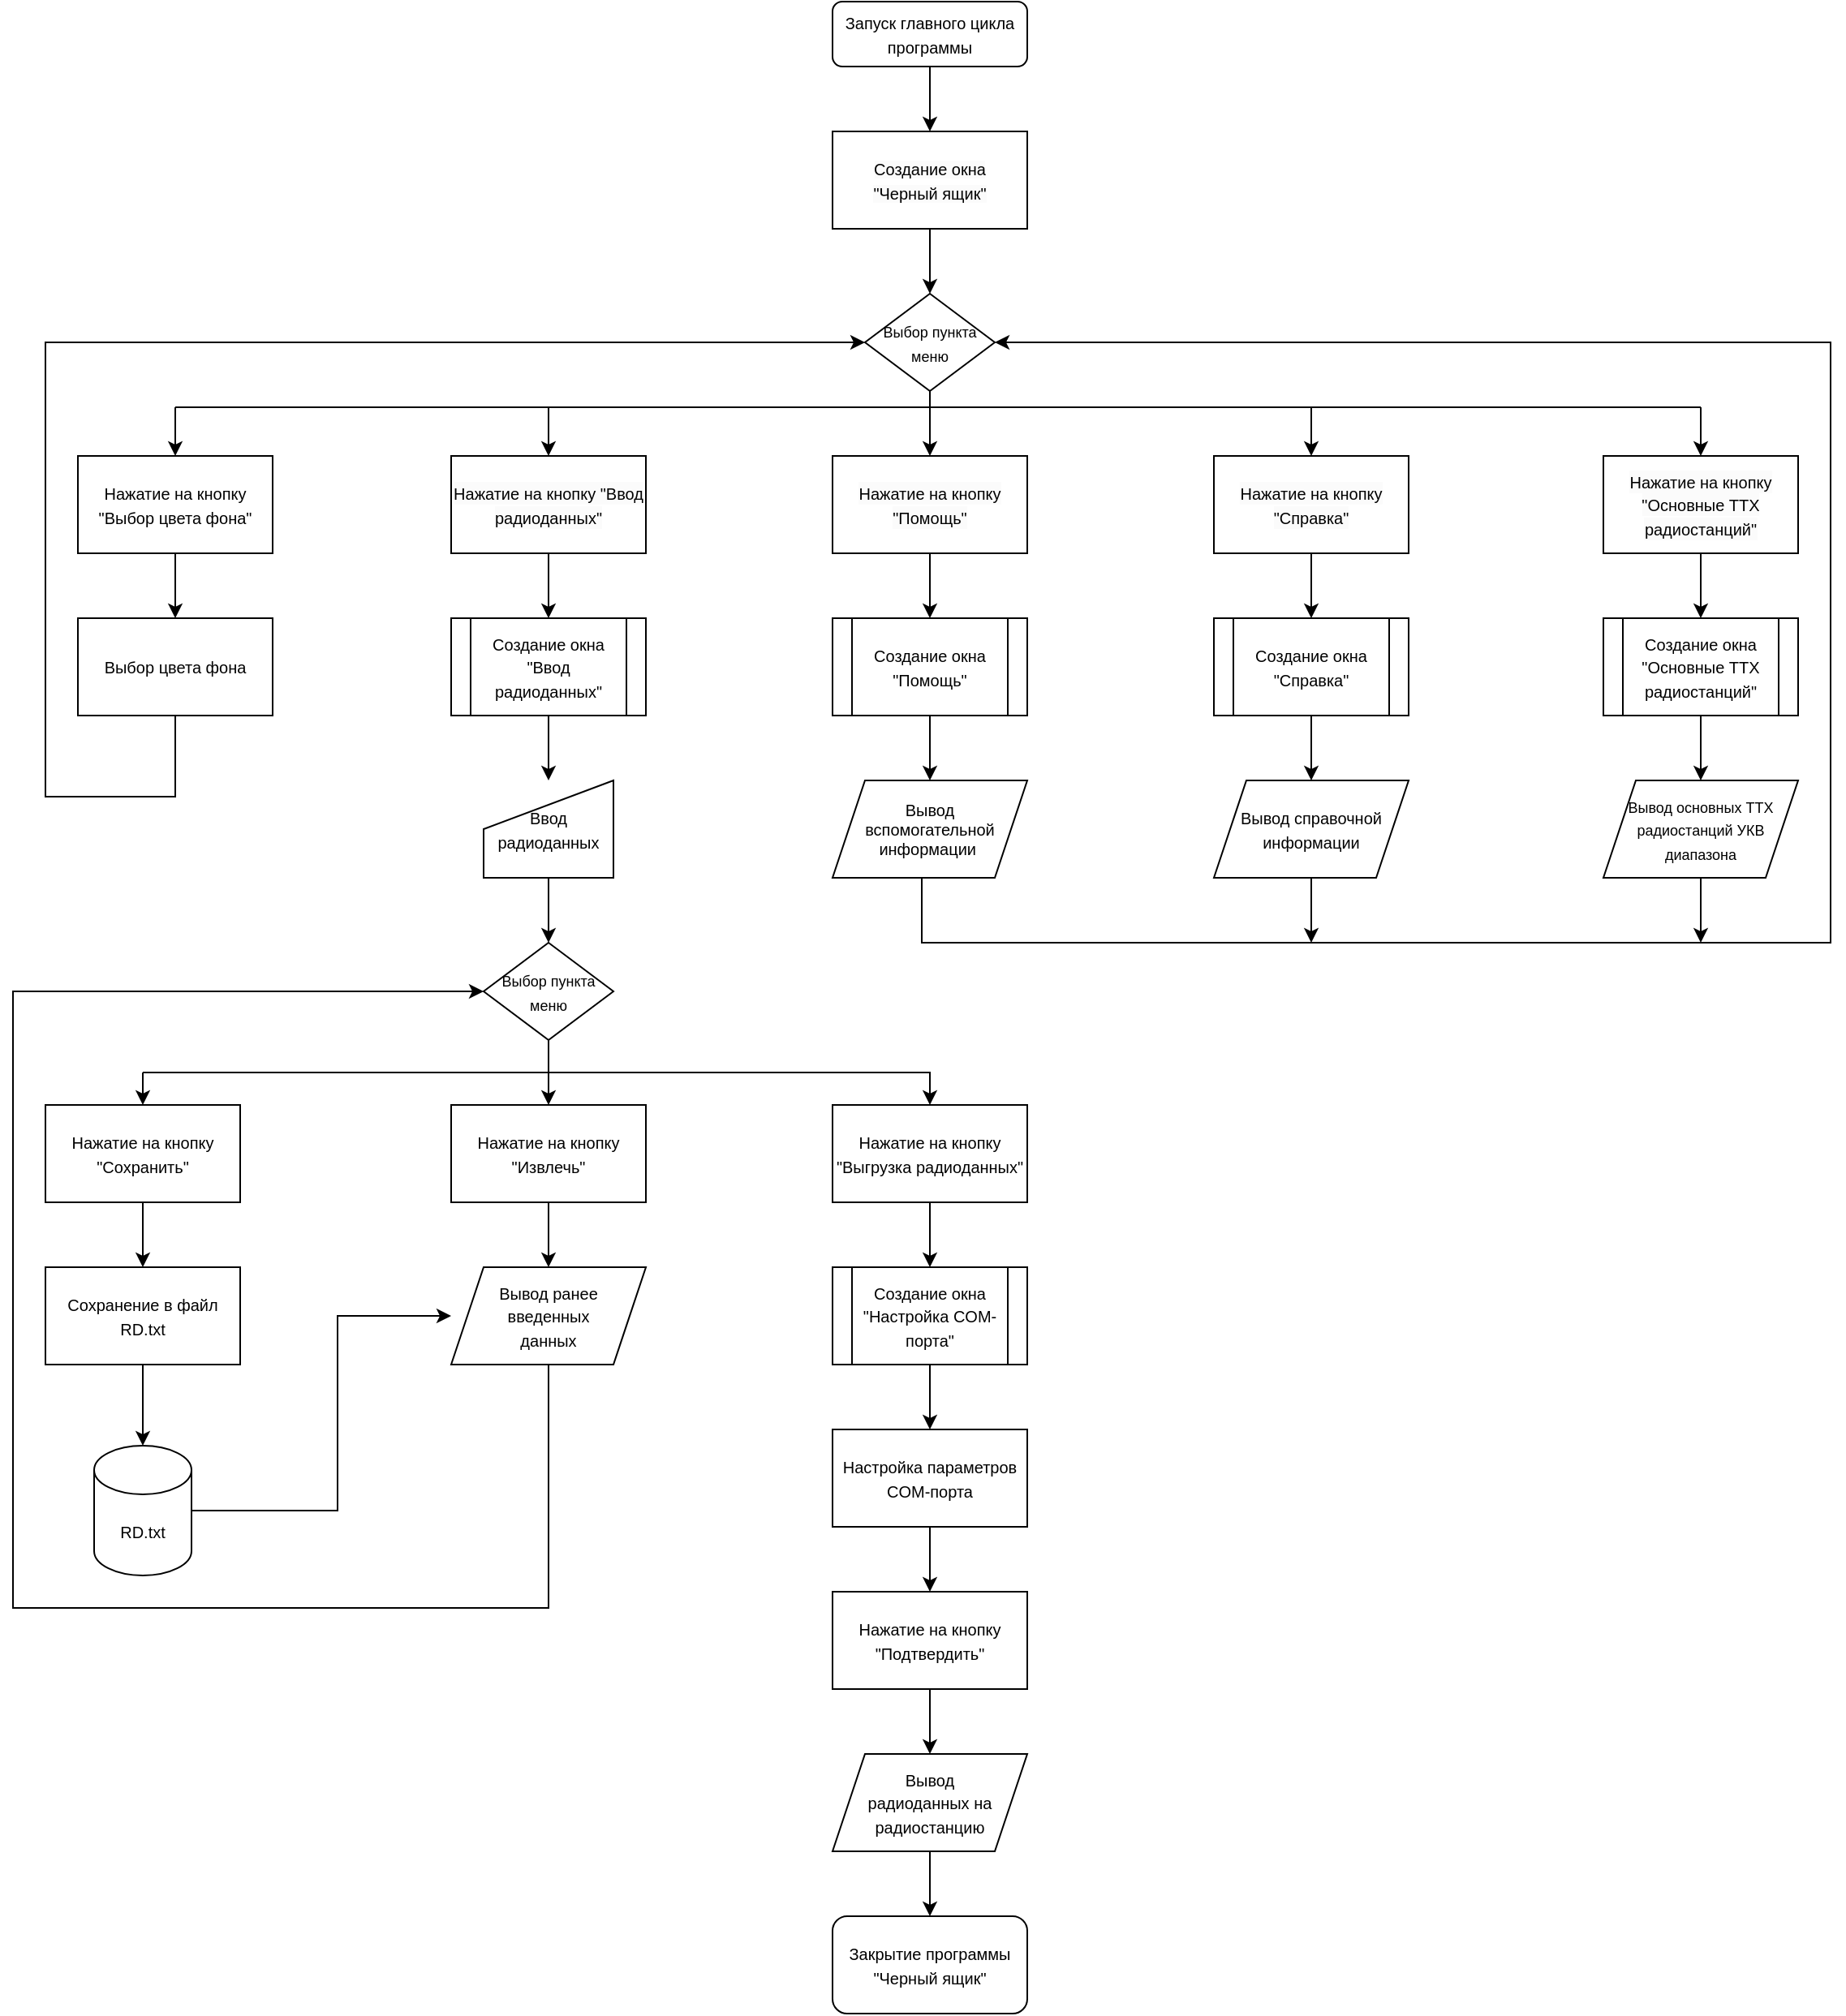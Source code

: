 <mxfile version="21.2.9" type="github">
  <diagram id="C5RBs43oDa-KdzZeNtuy" name="Page-1">
    <mxGraphModel dx="2004" dy="1090" grid="1" gridSize="10" guides="1" tooltips="1" connect="1" arrows="1" fold="1" page="1" pageScale="1" pageWidth="1169" pageHeight="1654" math="0" shadow="0">
      <root>
        <mxCell id="WIyWlLk6GJQsqaUBKTNV-0" />
        <mxCell id="WIyWlLk6GJQsqaUBKTNV-1" parent="WIyWlLk6GJQsqaUBKTNV-0" />
        <mxCell id="-kIi8g26bvnQtu60hCo--4" value="" style="edgeStyle=orthogonalEdgeStyle;rounded=0;orthogonalLoop=1;jettySize=auto;html=1;" edge="1" parent="WIyWlLk6GJQsqaUBKTNV-1" source="WIyWlLk6GJQsqaUBKTNV-3" target="-kIi8g26bvnQtu60hCo--0">
          <mxGeometry relative="1" as="geometry" />
        </mxCell>
        <mxCell id="WIyWlLk6GJQsqaUBKTNV-3" value="&lt;font style=&quot;font-size: 10px;&quot;&gt;Запуск главного цикла программы&lt;/font&gt;" style="rounded=1;whiteSpace=wrap;html=1;fontSize=12;glass=0;strokeWidth=1;shadow=0;" parent="WIyWlLk6GJQsqaUBKTNV-1" vertex="1">
          <mxGeometry x="525" y="30" width="120" height="40" as="geometry" />
        </mxCell>
        <mxCell id="-kIi8g26bvnQtu60hCo--0" value="&lt;font style=&quot;font-size: 10px;&quot;&gt;&lt;span style=&quot;color: rgb(0, 0, 0); font-family: Helvetica; font-style: normal; font-variant-ligatures: normal; font-variant-caps: normal; font-weight: 400; letter-spacing: normal; orphans: 2; text-indent: 0px; text-transform: none; widows: 2; word-spacing: 0px; -webkit-text-stroke-width: 0px; background-color: rgb(251, 251, 251); text-decoration-thickness: initial; text-decoration-style: initial; text-decoration-color: initial; float: none; display: inline !important;&quot;&gt;Создание окна &lt;br&gt;&quot;Черный ящик&quot;&lt;/span&gt;&lt;br&gt;&lt;/font&gt;" style="rounded=0;whiteSpace=wrap;html=1;" vertex="1" parent="WIyWlLk6GJQsqaUBKTNV-1">
          <mxGeometry x="525" y="110" width="120" height="60" as="geometry" />
        </mxCell>
        <mxCell id="-kIi8g26bvnQtu60hCo--62" value="" style="edgeStyle=orthogonalEdgeStyle;rounded=0;orthogonalLoop=1;jettySize=auto;html=1;" edge="1" parent="WIyWlLk6GJQsqaUBKTNV-1" source="-kIi8g26bvnQtu60hCo--6" target="-kIi8g26bvnQtu60hCo--61">
          <mxGeometry relative="1" as="geometry" />
        </mxCell>
        <mxCell id="-kIi8g26bvnQtu60hCo--6" value="&lt;font style=&quot;font-size: 10px;&quot;&gt;Нажатие на кнопку &quot;Выбор цвета фона&quot;&lt;/font&gt;" style="rounded=0;whiteSpace=wrap;html=1;" vertex="1" parent="WIyWlLk6GJQsqaUBKTNV-1">
          <mxGeometry x="60" y="310" width="120" height="60" as="geometry" />
        </mxCell>
        <mxCell id="-kIi8g26bvnQtu60hCo--63" value="" style="edgeStyle=orthogonalEdgeStyle;rounded=0;orthogonalLoop=1;jettySize=auto;html=1;" edge="1" parent="WIyWlLk6GJQsqaUBKTNV-1" source="-kIi8g26bvnQtu60hCo--7" target="-kIi8g26bvnQtu60hCo--26">
          <mxGeometry relative="1" as="geometry" />
        </mxCell>
        <mxCell id="-kIi8g26bvnQtu60hCo--7" value="&lt;span style=&quot;color: rgb(0, 0, 0); font-family: Helvetica; font-style: normal; font-variant-ligatures: normal; font-variant-caps: normal; font-weight: 400; letter-spacing: normal; orphans: 2; text-align: center; text-indent: 0px; text-transform: none; widows: 2; word-spacing: 0px; -webkit-text-stroke-width: 0px; background-color: rgb(251, 251, 251); text-decoration-thickness: initial; text-decoration-style: initial; text-decoration-color: initial; float: none; display: inline !important;&quot;&gt;&lt;font style=&quot;font-size: 10px;&quot;&gt;Нажатие на кнопку &quot;Ввод радиоданных&quot;&lt;/font&gt;&lt;/span&gt;" style="rounded=0;whiteSpace=wrap;html=1;" vertex="1" parent="WIyWlLk6GJQsqaUBKTNV-1">
          <mxGeometry x="290" y="310" width="120" height="60" as="geometry" />
        </mxCell>
        <mxCell id="-kIi8g26bvnQtu60hCo--64" value="" style="edgeStyle=orthogonalEdgeStyle;rounded=0;orthogonalLoop=1;jettySize=auto;html=1;" edge="1" parent="WIyWlLk6GJQsqaUBKTNV-1" source="-kIi8g26bvnQtu60hCo--8" target="-kIi8g26bvnQtu60hCo--27">
          <mxGeometry relative="1" as="geometry" />
        </mxCell>
        <mxCell id="-kIi8g26bvnQtu60hCo--8" value="&lt;span style=&quot;color: rgb(0, 0, 0); font-family: Helvetica; font-style: normal; font-variant-ligatures: normal; font-variant-caps: normal; font-weight: 400; letter-spacing: normal; orphans: 2; text-align: center; text-indent: 0px; text-transform: none; widows: 2; word-spacing: 0px; -webkit-text-stroke-width: 0px; background-color: rgb(251, 251, 251); text-decoration-thickness: initial; text-decoration-style: initial; text-decoration-color: initial; float: none; display: inline !important;&quot;&gt;&lt;font style=&quot;font-size: 10px;&quot;&gt;Нажатие на кнопку &quot;Помощь&quot;&lt;/font&gt;&lt;/span&gt;" style="rounded=0;whiteSpace=wrap;html=1;" vertex="1" parent="WIyWlLk6GJQsqaUBKTNV-1">
          <mxGeometry x="525" y="310" width="120" height="60" as="geometry" />
        </mxCell>
        <mxCell id="-kIi8g26bvnQtu60hCo--65" value="" style="edgeStyle=orthogonalEdgeStyle;rounded=0;orthogonalLoop=1;jettySize=auto;html=1;" edge="1" parent="WIyWlLk6GJQsqaUBKTNV-1" source="-kIi8g26bvnQtu60hCo--9" target="-kIi8g26bvnQtu60hCo--28">
          <mxGeometry relative="1" as="geometry" />
        </mxCell>
        <mxCell id="-kIi8g26bvnQtu60hCo--9" value="&lt;span style=&quot;color: rgb(0, 0, 0); font-family: Helvetica; font-style: normal; font-variant-ligatures: normal; font-variant-caps: normal; font-weight: 400; letter-spacing: normal; orphans: 2; text-align: center; text-indent: 0px; text-transform: none; widows: 2; word-spacing: 0px; -webkit-text-stroke-width: 0px; background-color: rgb(251, 251, 251); text-decoration-thickness: initial; text-decoration-style: initial; text-decoration-color: initial; float: none; display: inline !important;&quot;&gt;&lt;font style=&quot;font-size: 10px;&quot;&gt;Нажатие на кнопку &quot;Справка&quot;&lt;/font&gt;&lt;/span&gt;" style="rounded=0;whiteSpace=wrap;html=1;" vertex="1" parent="WIyWlLk6GJQsqaUBKTNV-1">
          <mxGeometry x="760" y="310" width="120" height="60" as="geometry" />
        </mxCell>
        <mxCell id="-kIi8g26bvnQtu60hCo--18" value="" style="edgeStyle=orthogonalEdgeStyle;rounded=0;orthogonalLoop=1;jettySize=auto;html=1;" edge="1" parent="WIyWlLk6GJQsqaUBKTNV-1" source="-kIi8g26bvnQtu60hCo--0" target="-kIi8g26bvnQtu60hCo--5">
          <mxGeometry relative="1" as="geometry">
            <mxPoint x="419" y="180" as="sourcePoint" />
            <mxPoint x="419" y="240" as="targetPoint" />
          </mxGeometry>
        </mxCell>
        <mxCell id="-kIi8g26bvnQtu60hCo--5" value="&lt;font style=&quot;font-size: 9px;&quot;&gt;Выбор пункта меню&lt;/font&gt;" style="rhombus;whiteSpace=wrap;html=1;" vertex="1" parent="WIyWlLk6GJQsqaUBKTNV-1">
          <mxGeometry x="545" y="210" width="80" height="60" as="geometry" />
        </mxCell>
        <mxCell id="-kIi8g26bvnQtu60hCo--66" value="" style="edgeStyle=orthogonalEdgeStyle;rounded=0;orthogonalLoop=1;jettySize=auto;html=1;" edge="1" parent="WIyWlLk6GJQsqaUBKTNV-1" source="-kIi8g26bvnQtu60hCo--23" target="-kIi8g26bvnQtu60hCo--29">
          <mxGeometry relative="1" as="geometry" />
        </mxCell>
        <mxCell id="-kIi8g26bvnQtu60hCo--23" value="&lt;span style=&quot;color: rgb(0, 0, 0); font-family: Helvetica; font-style: normal; font-variant-ligatures: normal; font-variant-caps: normal; font-weight: 400; letter-spacing: normal; orphans: 2; text-align: center; text-indent: 0px; text-transform: none; widows: 2; word-spacing: 0px; -webkit-text-stroke-width: 0px; background-color: rgb(251, 251, 251); text-decoration-thickness: initial; text-decoration-style: initial; text-decoration-color: initial; float: none; display: inline !important;&quot;&gt;&lt;font style=&quot;font-size: 10px;&quot;&gt;Нажатие на кнопку &quot;Основные ТТХ радиостанций&quot;&lt;/font&gt;&lt;/span&gt;" style="rounded=0;whiteSpace=wrap;html=1;" vertex="1" parent="WIyWlLk6GJQsqaUBKTNV-1">
          <mxGeometry x="1000" y="310" width="120" height="60" as="geometry" />
        </mxCell>
        <mxCell id="-kIi8g26bvnQtu60hCo--35" value="" style="edgeStyle=orthogonalEdgeStyle;rounded=0;orthogonalLoop=1;jettySize=auto;html=1;" edge="1" parent="WIyWlLk6GJQsqaUBKTNV-1" source="-kIi8g26bvnQtu60hCo--26" target="-kIi8g26bvnQtu60hCo--30">
          <mxGeometry relative="1" as="geometry" />
        </mxCell>
        <mxCell id="-kIi8g26bvnQtu60hCo--26" value="&lt;font style=&quot;font-size: 10px;&quot;&gt;Создание окна &quot;Ввод радиоданных&quot;&lt;/font&gt;" style="shape=process;whiteSpace=wrap;html=1;backgroundOutline=1;" vertex="1" parent="WIyWlLk6GJQsqaUBKTNV-1">
          <mxGeometry x="290" y="410" width="120" height="60" as="geometry" />
        </mxCell>
        <mxCell id="-kIi8g26bvnQtu60hCo--69" value="" style="edgeStyle=orthogonalEdgeStyle;rounded=0;orthogonalLoop=1;jettySize=auto;html=1;" edge="1" parent="WIyWlLk6GJQsqaUBKTNV-1" source="-kIi8g26bvnQtu60hCo--27" target="-kIi8g26bvnQtu60hCo--42">
          <mxGeometry relative="1" as="geometry" />
        </mxCell>
        <mxCell id="-kIi8g26bvnQtu60hCo--27" value="&lt;font style=&quot;font-size: 10px;&quot;&gt;Создание окна &quot;Помощь&quot;&lt;/font&gt;" style="shape=process;whiteSpace=wrap;html=1;backgroundOutline=1;" vertex="1" parent="WIyWlLk6GJQsqaUBKTNV-1">
          <mxGeometry x="525" y="410" width="120" height="60" as="geometry" />
        </mxCell>
        <mxCell id="-kIi8g26bvnQtu60hCo--68" value="" style="edgeStyle=orthogonalEdgeStyle;rounded=0;orthogonalLoop=1;jettySize=auto;html=1;" edge="1" parent="WIyWlLk6GJQsqaUBKTNV-1" source="-kIi8g26bvnQtu60hCo--28" target="-kIi8g26bvnQtu60hCo--43">
          <mxGeometry relative="1" as="geometry" />
        </mxCell>
        <mxCell id="-kIi8g26bvnQtu60hCo--28" value="&lt;font style=&quot;font-size: 10px;&quot;&gt;Создание окна &quot;Справка&quot;&lt;/font&gt;" style="shape=process;whiteSpace=wrap;html=1;backgroundOutline=1;" vertex="1" parent="WIyWlLk6GJQsqaUBKTNV-1">
          <mxGeometry x="760" y="410" width="120" height="60" as="geometry" />
        </mxCell>
        <mxCell id="-kIi8g26bvnQtu60hCo--67" value="" style="edgeStyle=orthogonalEdgeStyle;rounded=0;orthogonalLoop=1;jettySize=auto;html=1;" edge="1" parent="WIyWlLk6GJQsqaUBKTNV-1" source="-kIi8g26bvnQtu60hCo--29" target="-kIi8g26bvnQtu60hCo--44">
          <mxGeometry relative="1" as="geometry" />
        </mxCell>
        <mxCell id="-kIi8g26bvnQtu60hCo--29" value="&lt;font style=&quot;font-size: 10px;&quot;&gt;Создание окна &quot;Основные ТТХ радиостанций&quot;&lt;/font&gt;" style="shape=process;whiteSpace=wrap;html=1;backgroundOutline=1;" vertex="1" parent="WIyWlLk6GJQsqaUBKTNV-1">
          <mxGeometry x="1000" y="410" width="120" height="60" as="geometry" />
        </mxCell>
        <mxCell id="-kIi8g26bvnQtu60hCo--70" value="" style="edgeStyle=orthogonalEdgeStyle;rounded=0;orthogonalLoop=1;jettySize=auto;html=1;" edge="1" parent="WIyWlLk6GJQsqaUBKTNV-1" source="-kIi8g26bvnQtu60hCo--30" target="-kIi8g26bvnQtu60hCo--45">
          <mxGeometry relative="1" as="geometry" />
        </mxCell>
        <mxCell id="-kIi8g26bvnQtu60hCo--30" value="&lt;font style=&quot;font-size: 10px;&quot;&gt;Ввод радиоданных&lt;/font&gt;" style="shape=manualInput;whiteSpace=wrap;html=1;align=center;" vertex="1" parent="WIyWlLk6GJQsqaUBKTNV-1">
          <mxGeometry x="310" y="510" width="80" height="60" as="geometry" />
        </mxCell>
        <mxCell id="-kIi8g26bvnQtu60hCo--42" value="&lt;font style=&quot;font-size: 10px;&quot;&gt;Вывод &lt;br&gt;вспомогательной информации&amp;nbsp;&lt;/font&gt;" style="shape=parallelogram;perimeter=parallelogramPerimeter;whiteSpace=wrap;html=1;fixedSize=1;fontSize=10;" vertex="1" parent="WIyWlLk6GJQsqaUBKTNV-1">
          <mxGeometry x="525" y="510" width="120" height="60" as="geometry" />
        </mxCell>
        <mxCell id="-kIi8g26bvnQtu60hCo--43" value="&lt;font style=&quot;font-size: 10px;&quot;&gt;Вывод справочной информации&lt;/font&gt;" style="shape=parallelogram;perimeter=parallelogramPerimeter;whiteSpace=wrap;html=1;fixedSize=1;" vertex="1" parent="WIyWlLk6GJQsqaUBKTNV-1">
          <mxGeometry x="760" y="510" width="120" height="60" as="geometry" />
        </mxCell>
        <mxCell id="-kIi8g26bvnQtu60hCo--44" value="&lt;font style=&quot;font-size: 9px;&quot;&gt;Вывод основных ТТХ радиостанций УКВ диапазона&lt;/font&gt;" style="shape=parallelogram;perimeter=parallelogramPerimeter;whiteSpace=wrap;html=1;fixedSize=1;" vertex="1" parent="WIyWlLk6GJQsqaUBKTNV-1">
          <mxGeometry x="1000" y="510" width="120" height="60" as="geometry" />
        </mxCell>
        <mxCell id="-kIi8g26bvnQtu60hCo--45" value="&lt;font style=&quot;font-size: 9px;&quot;&gt;Выбор пункта меню&lt;/font&gt;" style="rhombus;whiteSpace=wrap;html=1;" vertex="1" parent="WIyWlLk6GJQsqaUBKTNV-1">
          <mxGeometry x="310" y="610" width="80" height="60" as="geometry" />
        </mxCell>
        <mxCell id="-kIi8g26bvnQtu60hCo--94" value="" style="edgeStyle=orthogonalEdgeStyle;rounded=0;orthogonalLoop=1;jettySize=auto;html=1;" edge="1" parent="WIyWlLk6GJQsqaUBKTNV-1" source="-kIi8g26bvnQtu60hCo--47">
          <mxGeometry relative="1" as="geometry">
            <mxPoint x="350" y="810" as="targetPoint" />
          </mxGeometry>
        </mxCell>
        <mxCell id="-kIi8g26bvnQtu60hCo--47" value="&lt;font style=&quot;font-size: 10px;&quot;&gt;Нажатие на кнопку &quot;Извлечь&quot;&lt;/font&gt;" style="rounded=0;whiteSpace=wrap;html=1;" vertex="1" parent="WIyWlLk6GJQsqaUBKTNV-1">
          <mxGeometry x="290" y="710" width="120" height="60" as="geometry" />
        </mxCell>
        <mxCell id="-kIi8g26bvnQtu60hCo--59" value="" style="edgeStyle=orthogonalEdgeStyle;rounded=0;orthogonalLoop=1;jettySize=auto;html=1;" edge="1" parent="WIyWlLk6GJQsqaUBKTNV-1" source="-kIi8g26bvnQtu60hCo--48" target="-kIi8g26bvnQtu60hCo--58">
          <mxGeometry relative="1" as="geometry" />
        </mxCell>
        <mxCell id="-kIi8g26bvnQtu60hCo--48" value="&lt;font style=&quot;font-size: 10px;&quot;&gt;Нажатие на кнопку &quot;Сохранить&quot;&lt;/font&gt;" style="rounded=0;whiteSpace=wrap;html=1;" vertex="1" parent="WIyWlLk6GJQsqaUBKTNV-1">
          <mxGeometry x="40" y="710" width="120" height="60" as="geometry" />
        </mxCell>
        <mxCell id="-kIi8g26bvnQtu60hCo--100" value="" style="edgeStyle=orthogonalEdgeStyle;rounded=0;orthogonalLoop=1;jettySize=auto;html=1;" edge="1" parent="WIyWlLk6GJQsqaUBKTNV-1" source="-kIi8g26bvnQtu60hCo--49" target="-kIi8g26bvnQtu60hCo--55">
          <mxGeometry relative="1" as="geometry" />
        </mxCell>
        <mxCell id="-kIi8g26bvnQtu60hCo--49" value="&lt;font style=&quot;font-size: 10px;&quot;&gt;Нажатие на кнопку &quot;Выгрузка радиоданных&quot;&lt;/font&gt;" style="rounded=0;whiteSpace=wrap;html=1;" vertex="1" parent="WIyWlLk6GJQsqaUBKTNV-1">
          <mxGeometry x="525" y="710" width="120" height="60" as="geometry" />
        </mxCell>
        <mxCell id="-kIi8g26bvnQtu60hCo--102" value="" style="edgeStyle=orthogonalEdgeStyle;rounded=0;orthogonalLoop=1;jettySize=auto;html=1;" edge="1" parent="WIyWlLk6GJQsqaUBKTNV-1" source="-kIi8g26bvnQtu60hCo--55" target="-kIi8g26bvnQtu60hCo--101">
          <mxGeometry relative="1" as="geometry" />
        </mxCell>
        <mxCell id="-kIi8g26bvnQtu60hCo--55" value="&lt;font style=&quot;font-size: 10px;&quot;&gt;Создание окна &quot;Настройка COM-порта&quot;&lt;/font&gt;" style="shape=process;whiteSpace=wrap;html=1;backgroundOutline=1;" vertex="1" parent="WIyWlLk6GJQsqaUBKTNV-1">
          <mxGeometry x="525" y="810" width="120" height="60" as="geometry" />
        </mxCell>
        <mxCell id="-kIi8g26bvnQtu60hCo--57" value="&lt;font style=&quot;font-size: 10px;&quot;&gt;RD.txt&lt;/font&gt;" style="shape=cylinder3;whiteSpace=wrap;html=1;boundedLbl=1;backgroundOutline=1;size=15;" vertex="1" parent="WIyWlLk6GJQsqaUBKTNV-1">
          <mxGeometry x="70" y="920" width="60" height="80" as="geometry" />
        </mxCell>
        <mxCell id="-kIi8g26bvnQtu60hCo--60" value="" style="edgeStyle=orthogonalEdgeStyle;rounded=0;orthogonalLoop=1;jettySize=auto;html=1;" edge="1" parent="WIyWlLk6GJQsqaUBKTNV-1" source="-kIi8g26bvnQtu60hCo--58" target="-kIi8g26bvnQtu60hCo--57">
          <mxGeometry relative="1" as="geometry" />
        </mxCell>
        <mxCell id="-kIi8g26bvnQtu60hCo--58" value="&lt;font style=&quot;font-size: 10px;&quot;&gt;Сохранение в файл RD.txt&lt;/font&gt;" style="rounded=0;whiteSpace=wrap;html=1;" vertex="1" parent="WIyWlLk6GJQsqaUBKTNV-1">
          <mxGeometry x="40" y="810" width="120" height="60" as="geometry" />
        </mxCell>
        <mxCell id="-kIi8g26bvnQtu60hCo--61" value="&lt;font style=&quot;font-size: 10px;&quot;&gt;Выбор цвета фона&lt;/font&gt;" style="rounded=0;whiteSpace=wrap;html=1;" vertex="1" parent="WIyWlLk6GJQsqaUBKTNV-1">
          <mxGeometry x="60" y="410" width="120" height="60" as="geometry" />
        </mxCell>
        <mxCell id="-kIi8g26bvnQtu60hCo--74" value="" style="endArrow=classic;html=1;rounded=0;entryX=0.5;entryY=0;entryDx=0;entryDy=0;" edge="1" parent="WIyWlLk6GJQsqaUBKTNV-1" target="-kIi8g26bvnQtu60hCo--48">
          <mxGeometry width="50" height="50" relative="1" as="geometry">
            <mxPoint x="100" y="690" as="sourcePoint" />
            <mxPoint x="150" y="640" as="targetPoint" />
          </mxGeometry>
        </mxCell>
        <mxCell id="-kIi8g26bvnQtu60hCo--76" value="" style="endArrow=none;html=1;rounded=0;" edge="1" parent="WIyWlLk6GJQsqaUBKTNV-1">
          <mxGeometry width="50" height="50" relative="1" as="geometry">
            <mxPoint x="120" y="280" as="sourcePoint" />
            <mxPoint x="1060" y="280" as="targetPoint" />
          </mxGeometry>
        </mxCell>
        <mxCell id="-kIi8g26bvnQtu60hCo--77" value="" style="endArrow=none;html=1;rounded=0;entryX=0.5;entryY=1;entryDx=0;entryDy=0;" edge="1" parent="WIyWlLk6GJQsqaUBKTNV-1" target="-kIi8g26bvnQtu60hCo--5">
          <mxGeometry width="50" height="50" relative="1" as="geometry">
            <mxPoint x="585" y="280" as="sourcePoint" />
            <mxPoint x="635" y="260" as="targetPoint" />
          </mxGeometry>
        </mxCell>
        <mxCell id="-kIi8g26bvnQtu60hCo--78" value="" style="endArrow=classic;html=1;rounded=0;entryX=0.5;entryY=0;entryDx=0;entryDy=0;" edge="1" parent="WIyWlLk6GJQsqaUBKTNV-1" target="-kIi8g26bvnQtu60hCo--8">
          <mxGeometry width="50" height="50" relative="1" as="geometry">
            <mxPoint x="585" y="280" as="sourcePoint" />
            <mxPoint x="635" y="230" as="targetPoint" />
          </mxGeometry>
        </mxCell>
        <mxCell id="-kIi8g26bvnQtu60hCo--79" value="" style="endArrow=classic;html=1;rounded=0;entryX=0.5;entryY=0;entryDx=0;entryDy=0;" edge="1" parent="WIyWlLk6GJQsqaUBKTNV-1" target="-kIi8g26bvnQtu60hCo--9">
          <mxGeometry width="50" height="50" relative="1" as="geometry">
            <mxPoint x="820" y="280" as="sourcePoint" />
            <mxPoint x="870" y="230" as="targetPoint" />
          </mxGeometry>
        </mxCell>
        <mxCell id="-kIi8g26bvnQtu60hCo--80" value="" style="endArrow=classic;html=1;rounded=0;" edge="1" parent="WIyWlLk6GJQsqaUBKTNV-1" target="-kIi8g26bvnQtu60hCo--23">
          <mxGeometry width="50" height="50" relative="1" as="geometry">
            <mxPoint x="1060" y="280" as="sourcePoint" />
            <mxPoint x="1110" y="230" as="targetPoint" />
          </mxGeometry>
        </mxCell>
        <mxCell id="-kIi8g26bvnQtu60hCo--81" value="" style="endArrow=classic;html=1;rounded=0;entryX=0.5;entryY=0;entryDx=0;entryDy=0;" edge="1" parent="WIyWlLk6GJQsqaUBKTNV-1" target="-kIi8g26bvnQtu60hCo--6">
          <mxGeometry width="50" height="50" relative="1" as="geometry">
            <mxPoint x="120" y="280" as="sourcePoint" />
            <mxPoint x="170" y="230" as="targetPoint" />
          </mxGeometry>
        </mxCell>
        <mxCell id="-kIi8g26bvnQtu60hCo--82" value="" style="endArrow=classic;html=1;rounded=0;entryX=0.5;entryY=0;entryDx=0;entryDy=0;" edge="1" parent="WIyWlLk6GJQsqaUBKTNV-1" target="-kIi8g26bvnQtu60hCo--7">
          <mxGeometry width="50" height="50" relative="1" as="geometry">
            <mxPoint x="350" y="280" as="sourcePoint" />
            <mxPoint x="400" y="230" as="targetPoint" />
          </mxGeometry>
        </mxCell>
        <mxCell id="-kIi8g26bvnQtu60hCo--83" value="" style="endArrow=classic;html=1;rounded=0;entryX=0;entryY=0.5;entryDx=0;entryDy=0;" edge="1" parent="WIyWlLk6GJQsqaUBKTNV-1" target="-kIi8g26bvnQtu60hCo--5">
          <mxGeometry width="50" height="50" relative="1" as="geometry">
            <mxPoint x="120" y="470" as="sourcePoint" />
            <mxPoint x="170" y="420" as="targetPoint" />
            <Array as="points">
              <mxPoint x="120" y="520" />
              <mxPoint x="40" y="520" />
              <mxPoint x="40" y="240" />
            </Array>
          </mxGeometry>
        </mxCell>
        <mxCell id="-kIi8g26bvnQtu60hCo--85" value="" style="endArrow=classic;html=1;rounded=0;entryX=1;entryY=0.5;entryDx=0;entryDy=0;" edge="1" parent="WIyWlLk6GJQsqaUBKTNV-1" target="-kIi8g26bvnQtu60hCo--5">
          <mxGeometry width="50" height="50" relative="1" as="geometry">
            <mxPoint x="580" y="570" as="sourcePoint" />
            <mxPoint x="630" y="520" as="targetPoint" />
            <Array as="points">
              <mxPoint x="580" y="610" />
              <mxPoint x="1140" y="610" />
              <mxPoint x="1140" y="240" />
            </Array>
          </mxGeometry>
        </mxCell>
        <mxCell id="-kIi8g26bvnQtu60hCo--86" value="" style="endArrow=classic;html=1;rounded=0;" edge="1" parent="WIyWlLk6GJQsqaUBKTNV-1">
          <mxGeometry width="50" height="50" relative="1" as="geometry">
            <mxPoint x="820" y="570" as="sourcePoint" />
            <mxPoint x="820" y="610" as="targetPoint" />
          </mxGeometry>
        </mxCell>
        <mxCell id="-kIi8g26bvnQtu60hCo--87" value="" style="endArrow=classic;html=1;rounded=0;" edge="1" parent="WIyWlLk6GJQsqaUBKTNV-1">
          <mxGeometry width="50" height="50" relative="1" as="geometry">
            <mxPoint x="1060" y="570" as="sourcePoint" />
            <mxPoint x="1060" y="610" as="targetPoint" />
          </mxGeometry>
        </mxCell>
        <mxCell id="-kIi8g26bvnQtu60hCo--90" value="" style="endArrow=classic;html=1;rounded=0;entryX=0.5;entryY=0;entryDx=0;entryDy=0;" edge="1" parent="WIyWlLk6GJQsqaUBKTNV-1" target="-kIi8g26bvnQtu60hCo--49">
          <mxGeometry width="50" height="50" relative="1" as="geometry">
            <mxPoint x="350" y="670" as="sourcePoint" />
            <mxPoint x="400" y="620" as="targetPoint" />
            <Array as="points">
              <mxPoint x="350" y="690" />
              <mxPoint x="420" y="690" />
              <mxPoint x="490" y="690" />
              <mxPoint x="585" y="690" />
            </Array>
          </mxGeometry>
        </mxCell>
        <mxCell id="-kIi8g26bvnQtu60hCo--91" value="" style="endArrow=classic;html=1;rounded=0;entryX=0.5;entryY=0;entryDx=0;entryDy=0;" edge="1" parent="WIyWlLk6GJQsqaUBKTNV-1" target="-kIi8g26bvnQtu60hCo--47">
          <mxGeometry width="50" height="50" relative="1" as="geometry">
            <mxPoint x="350" y="690" as="sourcePoint" />
            <mxPoint x="400" y="640" as="targetPoint" />
          </mxGeometry>
        </mxCell>
        <mxCell id="-kIi8g26bvnQtu60hCo--92" value="" style="endArrow=none;html=1;rounded=0;" edge="1" parent="WIyWlLk6GJQsqaUBKTNV-1">
          <mxGeometry width="50" height="50" relative="1" as="geometry">
            <mxPoint x="100" y="690" as="sourcePoint" />
            <mxPoint x="350" y="690" as="targetPoint" />
          </mxGeometry>
        </mxCell>
        <mxCell id="-kIi8g26bvnQtu60hCo--97" value="" style="endArrow=classic;html=1;rounded=0;entryX=0;entryY=0.5;entryDx=0;entryDy=0;" edge="1" parent="WIyWlLk6GJQsqaUBKTNV-1">
          <mxGeometry width="50" height="50" relative="1" as="geometry">
            <mxPoint x="130" y="960" as="sourcePoint" />
            <mxPoint x="290" y="840" as="targetPoint" />
            <Array as="points">
              <mxPoint x="220" y="960" />
              <mxPoint x="220" y="840" />
            </Array>
          </mxGeometry>
        </mxCell>
        <mxCell id="-kIi8g26bvnQtu60hCo--98" value="&lt;font style=&quot;font-size: 10px;&quot;&gt;Вывод ранее &lt;br&gt;введенных &lt;br&gt;данных&lt;/font&gt;" style="shape=parallelogram;perimeter=parallelogramPerimeter;whiteSpace=wrap;html=1;fixedSize=1;" vertex="1" parent="WIyWlLk6GJQsqaUBKTNV-1">
          <mxGeometry x="290" y="810" width="120" height="60" as="geometry" />
        </mxCell>
        <mxCell id="-kIi8g26bvnQtu60hCo--99" value="" style="endArrow=classic;html=1;rounded=0;entryX=0;entryY=0.5;entryDx=0;entryDy=0;" edge="1" parent="WIyWlLk6GJQsqaUBKTNV-1" target="-kIi8g26bvnQtu60hCo--45">
          <mxGeometry width="50" height="50" relative="1" as="geometry">
            <mxPoint x="350" y="870" as="sourcePoint" />
            <mxPoint x="400" y="820" as="targetPoint" />
            <Array as="points">
              <mxPoint x="350" y="1020" />
              <mxPoint x="20" y="1020" />
              <mxPoint x="20" y="640" />
            </Array>
          </mxGeometry>
        </mxCell>
        <mxCell id="-kIi8g26bvnQtu60hCo--104" value="" style="edgeStyle=orthogonalEdgeStyle;rounded=0;orthogonalLoop=1;jettySize=auto;html=1;" edge="1" parent="WIyWlLk6GJQsqaUBKTNV-1" source="-kIi8g26bvnQtu60hCo--101" target="-kIi8g26bvnQtu60hCo--103">
          <mxGeometry relative="1" as="geometry" />
        </mxCell>
        <mxCell id="-kIi8g26bvnQtu60hCo--101" value="&lt;font style=&quot;font-size: 10px;&quot;&gt;Настройка параметров COM-порта&lt;/font&gt;" style="rounded=0;whiteSpace=wrap;html=1;" vertex="1" parent="WIyWlLk6GJQsqaUBKTNV-1">
          <mxGeometry x="525" y="910" width="120" height="60" as="geometry" />
        </mxCell>
        <mxCell id="-kIi8g26bvnQtu60hCo--106" value="" style="edgeStyle=orthogonalEdgeStyle;rounded=0;orthogonalLoop=1;jettySize=auto;html=1;" edge="1" parent="WIyWlLk6GJQsqaUBKTNV-1" source="-kIi8g26bvnQtu60hCo--103">
          <mxGeometry relative="1" as="geometry">
            <mxPoint x="585" y="1110" as="targetPoint" />
          </mxGeometry>
        </mxCell>
        <mxCell id="-kIi8g26bvnQtu60hCo--103" value="&lt;font style=&quot;font-size: 10px;&quot;&gt;Нажатие на кнопку &quot;Подтвердить&quot;&lt;/font&gt;" style="rounded=0;whiteSpace=wrap;html=1;" vertex="1" parent="WIyWlLk6GJQsqaUBKTNV-1">
          <mxGeometry x="525" y="1010" width="120" height="60" as="geometry" />
        </mxCell>
        <mxCell id="-kIi8g26bvnQtu60hCo--108" value="" style="edgeStyle=orthogonalEdgeStyle;rounded=0;orthogonalLoop=1;jettySize=auto;html=1;" edge="1" parent="WIyWlLk6GJQsqaUBKTNV-1" target="-kIi8g26bvnQtu60hCo--107">
          <mxGeometry relative="1" as="geometry">
            <mxPoint x="585" y="1170" as="sourcePoint" />
          </mxGeometry>
        </mxCell>
        <mxCell id="-kIi8g26bvnQtu60hCo--110" value="" style="edgeStyle=orthogonalEdgeStyle;rounded=0;orthogonalLoop=1;jettySize=auto;html=1;" edge="1" parent="WIyWlLk6GJQsqaUBKTNV-1" source="-kIi8g26bvnQtu60hCo--107" target="-kIi8g26bvnQtu60hCo--109">
          <mxGeometry relative="1" as="geometry" />
        </mxCell>
        <mxCell id="-kIi8g26bvnQtu60hCo--107" value="&lt;font style=&quot;font-size: 10px;&quot;&gt;Вывод &lt;br&gt;радиоданных на радиостанцию&lt;/font&gt;" style="shape=parallelogram;perimeter=parallelogramPerimeter;whiteSpace=wrap;html=1;fixedSize=1;" vertex="1" parent="WIyWlLk6GJQsqaUBKTNV-1">
          <mxGeometry x="525" y="1110" width="120" height="60" as="geometry" />
        </mxCell>
        <mxCell id="-kIi8g26bvnQtu60hCo--109" value="&lt;font style=&quot;font-size: 10px;&quot;&gt;Закрытие программы &quot;Черный ящик&quot;&lt;/font&gt;" style="rounded=1;whiteSpace=wrap;html=1;" vertex="1" parent="WIyWlLk6GJQsqaUBKTNV-1">
          <mxGeometry x="525" y="1210" width="120" height="60" as="geometry" />
        </mxCell>
      </root>
    </mxGraphModel>
  </diagram>
</mxfile>
